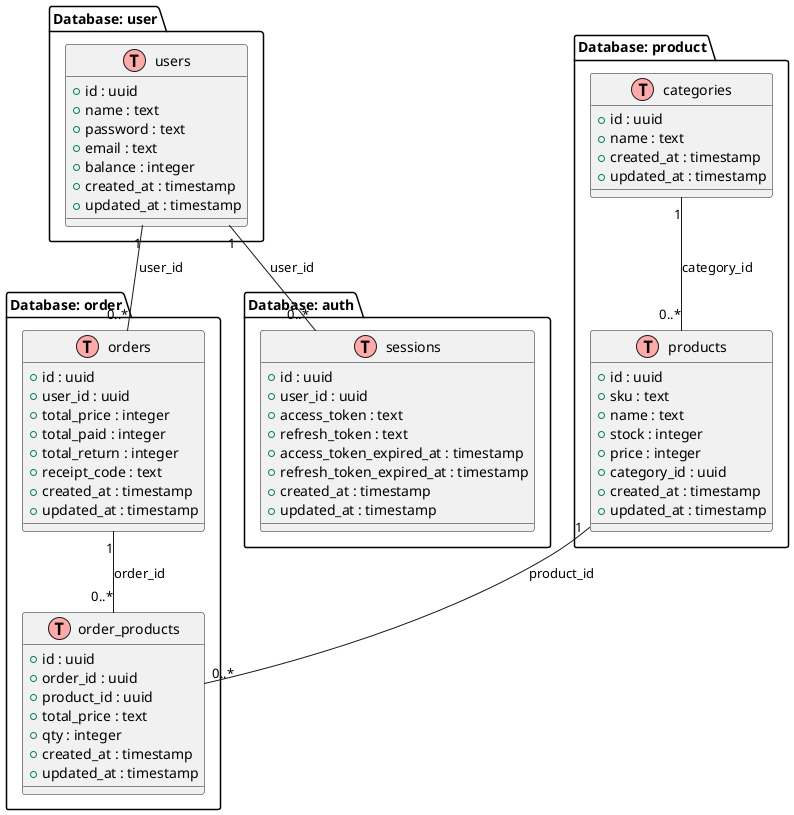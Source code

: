 @startuml
!define TABLE(x) class x << (T,#FFAAAA) >>

package "Database: user" {
    TABLE(users) {
        + id : uuid
        + name : text
        + password : text
        + email : text
        + balance : integer
        + created_at : timestamp
        + updated_at : timestamp
    }
}

package "Database: product" {
    TABLE(products) {
        + id : uuid
        + sku : text
        + name : text
        + stock : integer
        + price : integer
        + category_id : uuid
        + created_at : timestamp
        + updated_at : timestamp
    }

    TABLE(categories) {
        + id : uuid
        + name : text
        + created_at : timestamp
        + updated_at : timestamp
    }
}

package "Database: order" {
    TABLE(orders) {
        + id : uuid
        + user_id : uuid
        + total_price : integer
        + total_paid : integer
        + total_return : integer
        + receipt_code : text
        + created_at : timestamp
        + updated_at : timestamp
    }

    TABLE(order_products) {
        + id : uuid
        + order_id : uuid
        + product_id : uuid
        + total_price : text
        + qty : integer
        + created_at : timestamp
        + updated_at : timestamp
    }
}

package "Database: auth" {
    TABLE(sessions) {
        + id : uuid
        + user_id : uuid
        + access_token : text
        + refresh_token : text
        + access_token_expired_at : timestamp
        + refresh_token_expired_at : timestamp
        + created_at : timestamp
        + updated_at : timestamp
    }
}

' Relationships
users "1" -- "0..*" orders : user_id
orders "1" -- "0..*" order_products : order_id
products "1" -- "0..*" order_products : product_id
categories "1" -- "0..*" products : category_id
users "1" -- "0..*" sessions : user_id
@enduml